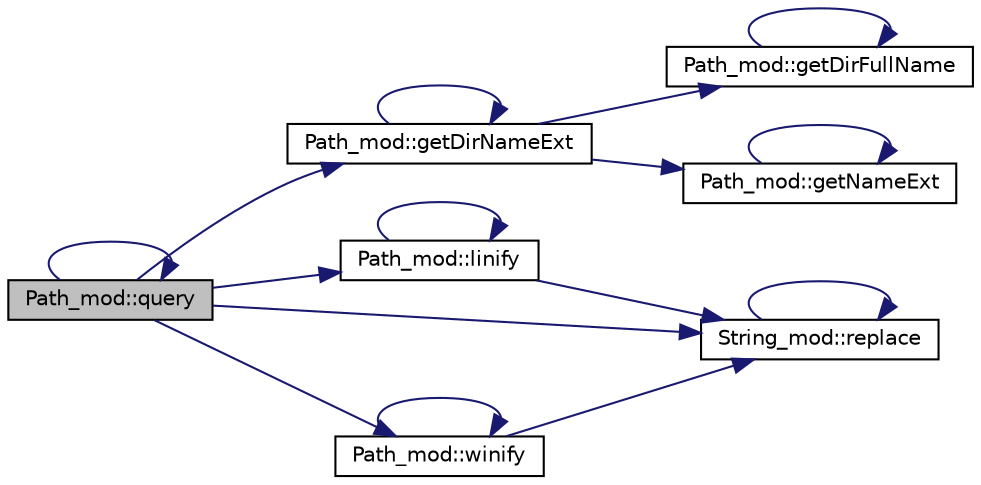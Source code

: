 digraph "Path_mod::query"
{
 // LATEX_PDF_SIZE
  edge [fontname="Helvetica",fontsize="10",labelfontname="Helvetica",labelfontsize="10"];
  node [fontname="Helvetica",fontsize="10",shape=record];
  rankdir="LR";
  Node1 [label="Path_mod::query",height=0.2,width=0.4,color="black", fillcolor="grey75", style="filled", fontcolor="black",tooltip="This procedure is a method of the class Path_mod::Path_type.  Construct an object of class Path_mod::..."];
  Node1 -> Node2 [color="midnightblue",fontsize="10",style="solid"];
  Node2 [label="Path_mod::getDirNameExt",height=0.2,width=0.4,color="black", fillcolor="white", style="filled",URL="$namespacePath__mod.html#a1af6ace687ae9c6e101149f22504c908",tooltip="This procedure is a static method of the class Path_mod::Path_type.  Split the input path to director..."];
  Node2 -> Node3 [color="midnightblue",fontsize="10",style="solid"];
  Node3 [label="Path_mod::getDirFullName",height=0.2,width=0.4,color="black", fillcolor="white", style="filled",URL="$namespacePath__mod.html#aeba9973856c68989becdd0bd4b60cd14",tooltip="This procedure is a static method of the class Path_mod::Path_type.  Return the directory and full fi..."];
  Node3 -> Node3 [color="midnightblue",fontsize="10",style="solid"];
  Node2 -> Node2 [color="midnightblue",fontsize="10",style="solid"];
  Node2 -> Node4 [color="midnightblue",fontsize="10",style="solid"];
  Node4 [label="Path_mod::getNameExt",height=0.2,width=0.4,color="black", fillcolor="white", style="filled",URL="$namespacePath__mod.html#ac60442400f9a8dac086f64fc452bfedb",tooltip="This procedure is a static method of the class Path_mod::Path_type.  Return the name and file extensi..."];
  Node4 -> Node4 [color="midnightblue",fontsize="10",style="solid"];
  Node1 -> Node5 [color="midnightblue",fontsize="10",style="solid"];
  Node5 [label="Path_mod::linify",height=0.2,width=0.4,color="black", fillcolor="white", style="filled",URL="$namespacePath__mod.html#a5a468f85122dc94934e82a3126c8df19",tooltip="This pure procedure is a static method of the class Path_mod::Path_type.  Convert the the input path ..."];
  Node5 -> Node5 [color="midnightblue",fontsize="10",style="solid"];
  Node5 -> Node6 [color="midnightblue",fontsize="10",style="solid"];
  Node6 [label="String_mod::replace",height=0.2,width=0.4,color="black", fillcolor="white", style="filled",URL="$namespaceString__mod.html#adf2d0a723b9b74a97f7f50bc9fb1149a",tooltip="Replace all instances of the input search assumed-size character vector in the input value assumed-si..."];
  Node6 -> Node6 [color="midnightblue",fontsize="10",style="solid"];
  Node1 -> Node1 [color="midnightblue",fontsize="10",style="solid"];
  Node1 -> Node6 [color="midnightblue",fontsize="10",style="solid"];
  Node1 -> Node7 [color="midnightblue",fontsize="10",style="solid"];
  Node7 [label="Path_mod::winify",height=0.2,width=0.4,color="black", fillcolor="white", style="filled",URL="$namespacePath__mod.html#abbae1fc2c72d405efa82c17d90aa82da",tooltip="This procedure is a static method of the class Path_mod::Path_type.  Convert the the input path to th..."];
  Node7 -> Node6 [color="midnightblue",fontsize="10",style="solid"];
  Node7 -> Node7 [color="midnightblue",fontsize="10",style="solid"];
}
